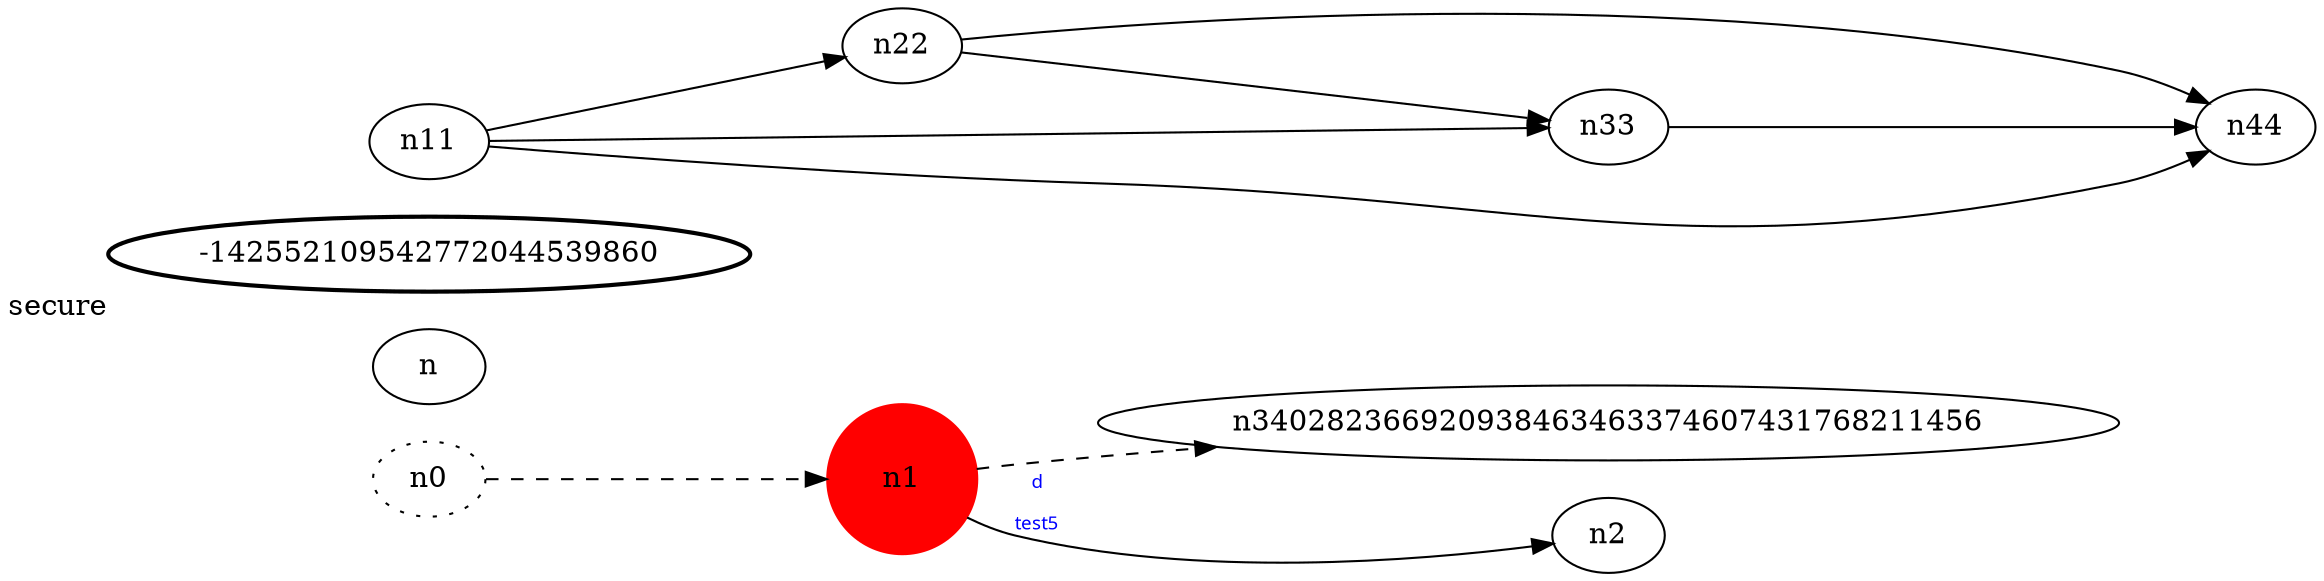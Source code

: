 digraph test5 {
	rankdir=LR;
	fontcolor=blue; /* c0; c1; c0 -- c1 */
	n0 [style=dotted, fillcolor="#123456"]; // c2; c3; c2 -- c3
	n1 [height=1, width=1, color=red, style=filled];
	n-142552109542772044539860 [style=bold, xlabel="secure"];
	n0 -> n1 -> n340282366920938463463374607431768211456[style=dashed];
	n1 -> n2 [fontname="comic sans", label="d\n\l\G", fontcolor=blue, fontsize=9];
	n11 -> n22;
	n11 -> n33;
	n11 -> n44;
	n22 -> n33;
	n22 -> n44;
	n33 -> n44;
}
